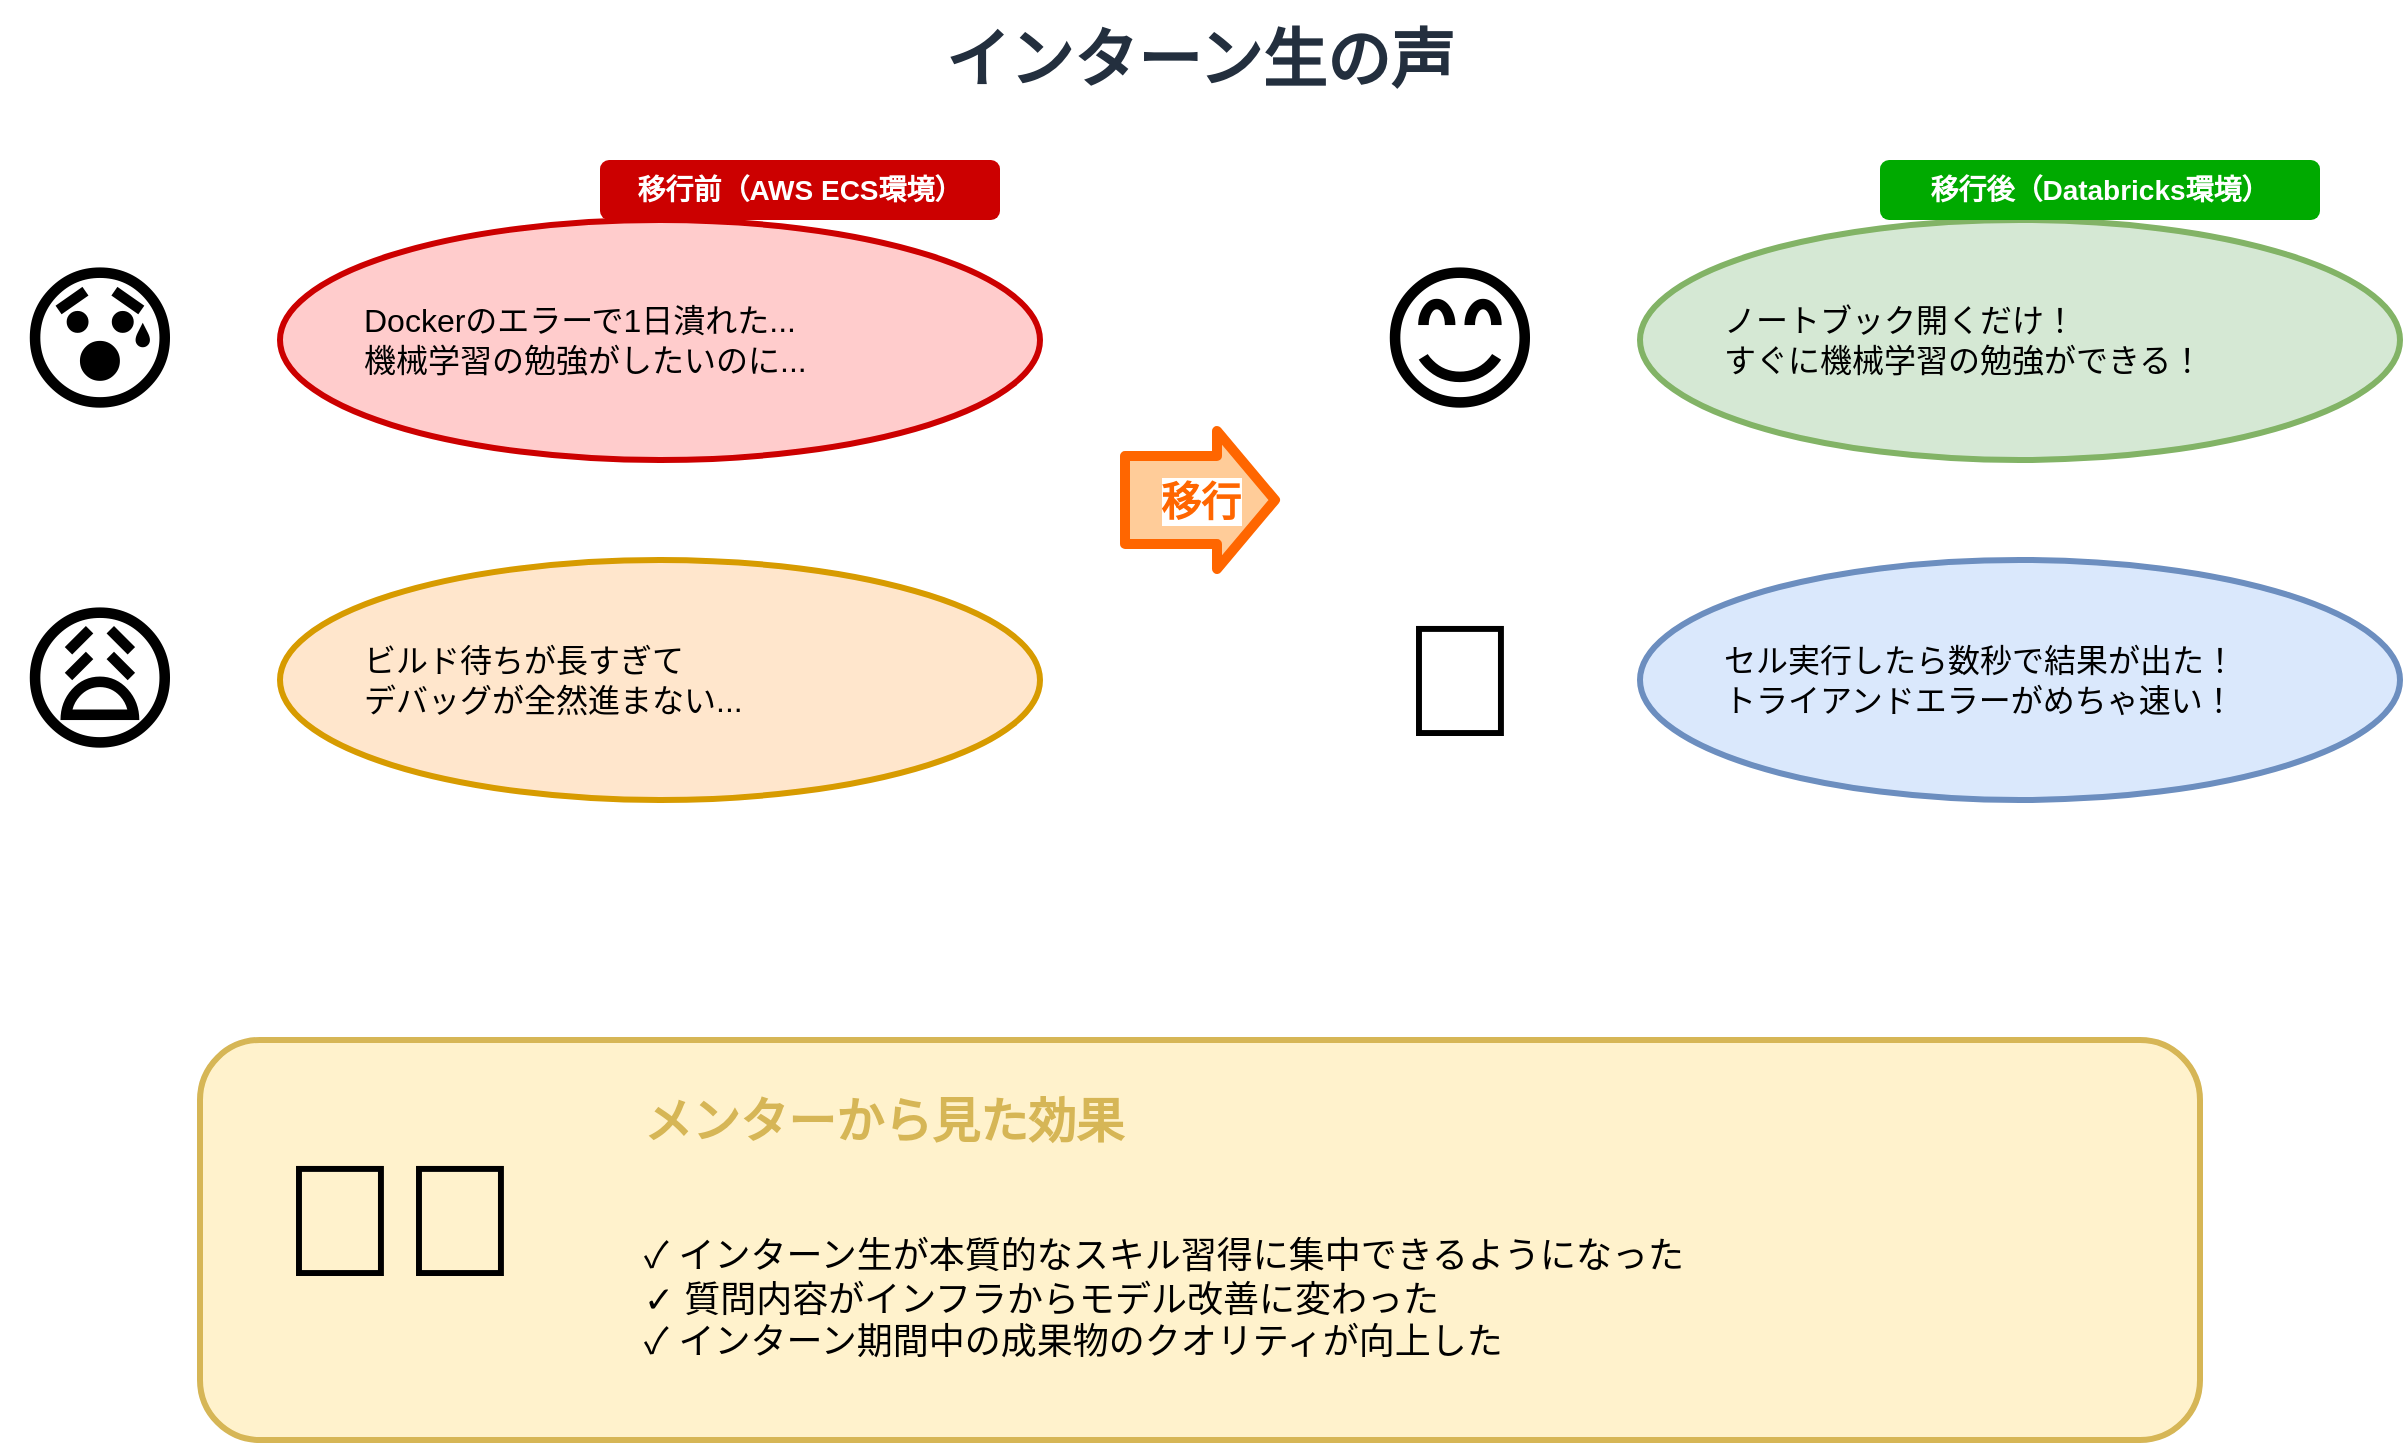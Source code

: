 <mxfile>
  <diagram name="インターン生の声" id="voice">
    <mxGraphModel dx="1422" dy="794" grid="1" gridSize="10" guides="1" tooltips="1" connect="1" arrows="1" fold="1" page="1" pageScale="1" pageWidth="1400" pageHeight="900" background="#ffffff">
      <root>
        <mxCell id="0"/>
        <mxCell id="1" parent="0"/>

        <!-- Title -->
        <mxCell id="title" value="インターン生の声" style="text;html=1;strokeColor=none;fillColor=none;align=center;verticalAlign=middle;whiteSpace=wrap;rounded=0;fontSize=32;fontStyle=1;fontColor=#232F3E;" vertex="1" parent="1">
          <mxGeometry x="400" y="30" width="600" height="60" as="geometry"/>
        </mxCell>

        <!-- Before Voice 1 -->
        <mxCell id="before1-person" value="😰" style="text;html=1;strokeColor=none;fillColor=none;align=center;verticalAlign=middle;whiteSpace=wrap;rounded=0;fontSize=80;" vertex="1" parent="1">
          <mxGeometry x="100" y="150" width="100" height="100" as="geometry"/>
        </mxCell>
        <mxCell id="before1-bubble" value="" style="ellipse;whiteSpace=wrap;html=1;fillColor=#ffcccc;strokeColor=#CC0000;strokeWidth=3;" vertex="1" parent="1">
          <mxGeometry x="240" y="140" width="380" height="120" as="geometry"/>
        </mxCell>
        <mxCell id="before1-text" value="Dockerのエラーで1日潰れた...&lt;br&gt;機械学習の勉強がしたいのに..." style="text;html=1;strokeColor=none;fillColor=none;align=left;verticalAlign=middle;whiteSpace=wrap;rounded=0;fontSize=16;spacingLeft=20;" vertex="1" parent="1">
          <mxGeometry x="260" y="165" width="340" height="70" as="geometry"/>
        </mxCell>
        <mxCell id="before1-tag" value="移行前（AWS ECS環境）" style="rounded=1;whiteSpace=wrap;html=1;fillColor=#CC0000;strokeColor=none;fontSize=14;fontStyle=1;fontColor=#ffffff;" vertex="1" parent="1">
          <mxGeometry x="400" y="110" width="200" height="30" as="geometry"/>
        </mxCell>

        <!-- Before Voice 2 -->
        <mxCell id="before2-person" value="😩" style="text;html=1;strokeColor=none;fillColor=none;align=center;verticalAlign=middle;whiteSpace=wrap;rounded=0;fontSize=80;" vertex="1" parent="1">
          <mxGeometry x="100" y="320" width="100" height="100" as="geometry"/>
        </mxCell>
        <mxCell id="before2-bubble" value="" style="ellipse;whiteSpace=wrap;html=1;fillColor=#ffe6cc;strokeColor=#d79b00;strokeWidth=3;" vertex="1" parent="1">
          <mxGeometry x="240" y="310" width="380" height="120" as="geometry"/>
        </mxCell>
        <mxCell id="before2-text" value="ビルド待ちが長すぎて&lt;br&gt;デバッグが全然進まない..." style="text;html=1;strokeColor=none;fillColor=none;align=left;verticalAlign=middle;whiteSpace=wrap;rounded=0;fontSize=16;spacingLeft=20;" vertex="1" parent="1">
          <mxGeometry x="260" y="335" width="340" height="70" as="geometry"/>
        </mxCell>

        <!-- After Voice 1 -->
        <mxCell id="after1-person" value="😊" style="text;html=1;strokeColor=none;fillColor=none;align=center;verticalAlign=middle;whiteSpace=wrap;rounded=0;fontSize=80;" vertex="1" parent="1">
          <mxGeometry x="780" y="150" width="100" height="100" as="geometry"/>
        </mxCell>
        <mxCell id="after1-bubble" value="" style="ellipse;whiteSpace=wrap;html=1;fillColor=#d5e8d4;strokeColor=#82b366;strokeWidth=3;" vertex="1" parent="1">
          <mxGeometry x="920" y="140" width="380" height="120" as="geometry"/>
        </mxCell>
        <mxCell id="after1-text" value="ノートブック開くだけ！&lt;br&gt;すぐに機械学習の勉強ができる！" style="text;html=1;strokeColor=none;fillColor=none;align=left;verticalAlign=middle;whiteSpace=wrap;rounded=0;fontSize=16;spacingLeft=20;" vertex="1" parent="1">
          <mxGeometry x="940" y="165" width="340" height="70" as="geometry"/>
        </mxCell>
        <mxCell id="after1-tag" value="移行後（Databricks環境）" style="rounded=1;whiteSpace=wrap;html=1;fillColor=#00AA00;strokeColor=none;fontSize=14;fontStyle=1;fontColor=#ffffff;" vertex="1" parent="1">
          <mxGeometry x="1040" y="110" width="220" height="30" as="geometry"/>
        </mxCell>

        <!-- After Voice 2 -->
        <mxCell id="after2-person" value="🎉" style="text;html=1;strokeColor=none;fillColor=none;align=center;verticalAlign=middle;whiteSpace=wrap;rounded=0;fontSize=80;" vertex="1" parent="1">
          <mxGeometry x="780" y="320" width="100" height="100" as="geometry"/>
        </mxCell>
        <mxCell id="after2-bubble" value="" style="ellipse;whiteSpace=wrap;html=1;fillColor=#dae8fc;strokeColor=#6c8ebf;strokeWidth=3;" vertex="1" parent="1">
          <mxGeometry x="920" y="310" width="380" height="120" as="geometry"/>
        </mxCell>
        <mxCell id="after2-text" value="セル実行したら数秒で結果が出た！&lt;br&gt;トライアンドエラーがめちゃ速い！" style="text;html=1;strokeColor=none;fillColor=none;align=left;verticalAlign=middle;whiteSpace=wrap;rounded=0;fontSize=16;spacingLeft=20;" vertex="1" parent="1">
          <mxGeometry x="940" y="335" width="340" height="70" as="geometry"/>
        </mxCell>

        <!-- Mentor Voice -->
        <mxCell id="mentor-box" value="" style="rounded=1;whiteSpace=wrap;html=1;fillColor=#fff2cc;strokeColor=#d6b656;strokeWidth=3;" vertex="1" parent="1">
          <mxGeometry x="200" y="550" width="1000" height="200" as="geometry"/>
        </mxCell>
        <mxCell id="mentor-icon" value="👨‍🏫" style="text;html=1;strokeColor=none;fillColor=none;align=center;verticalAlign=middle;whiteSpace=wrap;rounded=0;fontSize=80;" vertex="1" parent="1">
          <mxGeometry x="240" y="590" width="120" height="100" as="geometry"/>
        </mxCell>
        <mxCell id="mentor-title" value="メンターから見た効果" style="text;html=1;strokeColor=none;fillColor=none;align=left;verticalAlign=top;whiteSpace=wrap;rounded=0;fontSize=24;fontStyle=1;fontColor=#d6b656;spacingLeft=20;" vertex="1" parent="1">
          <mxGeometry x="400" y="570" width="760" height="40" as="geometry"/>
        </mxCell>
        <mxCell id="mentor-text" value="✓ インターン生が本質的なスキル習得に集中できるようになった&lt;br&gt;✓ 質問内容がインフラからモデル改善に変わった&lt;br&gt;✓ インターン期間中の成果物のクオリティが向上した" style="text;html=1;strokeColor=none;fillColor=none;align=left;verticalAlign=middle;whiteSpace=wrap;rounded=0;fontSize=18;spacingLeft=20;" vertex="1" parent="1">
          <mxGeometry x="400" y="630" width="760" height="100" as="geometry"/>
        </mxCell>

        <!-- Arrow -->
        <mxCell id="arrow" value="移行" style="shape=flexArrow;endArrow=classic;html=1;strokeWidth=5;fillColor=#ffcc99;strokeColor=#FF6600;width=40;endSize=8;fontSize=20;fontStyle=1;fontColor=#FF6600;" edge="1" parent="1">
          <mxGeometry width="50" height="50" relative="1" as="geometry">
            <mxPoint x="660" y="280" as="sourcePoint"/>
            <mxPoint x="740" y="280" as="targetPoint"/>
          </mxGeometry>
        </mxCell>

      </root>
    </mxGraphModel>
  </diagram>
</mxfile>
